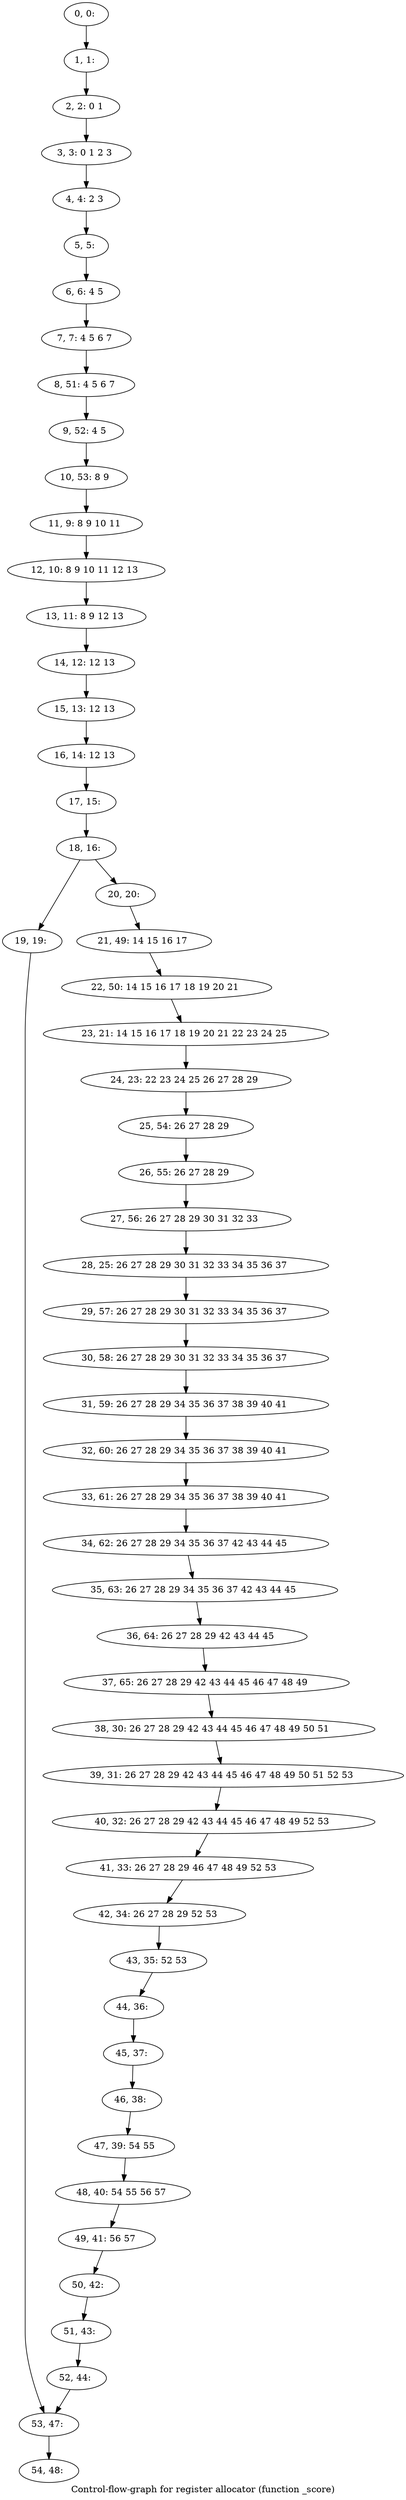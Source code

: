 digraph G {
graph [label="Control-flow-graph for register allocator (function _score)"]
0[label="0, 0: "];
1[label="1, 1: "];
2[label="2, 2: 0 1 "];
3[label="3, 3: 0 1 2 3 "];
4[label="4, 4: 2 3 "];
5[label="5, 5: "];
6[label="6, 6: 4 5 "];
7[label="7, 7: 4 5 6 7 "];
8[label="8, 51: 4 5 6 7 "];
9[label="9, 52: 4 5 "];
10[label="10, 53: 8 9 "];
11[label="11, 9: 8 9 10 11 "];
12[label="12, 10: 8 9 10 11 12 13 "];
13[label="13, 11: 8 9 12 13 "];
14[label="14, 12: 12 13 "];
15[label="15, 13: 12 13 "];
16[label="16, 14: 12 13 "];
17[label="17, 15: "];
18[label="18, 16: "];
19[label="19, 19: "];
20[label="20, 20: "];
21[label="21, 49: 14 15 16 17 "];
22[label="22, 50: 14 15 16 17 18 19 20 21 "];
23[label="23, 21: 14 15 16 17 18 19 20 21 22 23 24 25 "];
24[label="24, 23: 22 23 24 25 26 27 28 29 "];
25[label="25, 54: 26 27 28 29 "];
26[label="26, 55: 26 27 28 29 "];
27[label="27, 56: 26 27 28 29 30 31 32 33 "];
28[label="28, 25: 26 27 28 29 30 31 32 33 34 35 36 37 "];
29[label="29, 57: 26 27 28 29 30 31 32 33 34 35 36 37 "];
30[label="30, 58: 26 27 28 29 30 31 32 33 34 35 36 37 "];
31[label="31, 59: 26 27 28 29 34 35 36 37 38 39 40 41 "];
32[label="32, 60: 26 27 28 29 34 35 36 37 38 39 40 41 "];
33[label="33, 61: 26 27 28 29 34 35 36 37 38 39 40 41 "];
34[label="34, 62: 26 27 28 29 34 35 36 37 42 43 44 45 "];
35[label="35, 63: 26 27 28 29 34 35 36 37 42 43 44 45 "];
36[label="36, 64: 26 27 28 29 42 43 44 45 "];
37[label="37, 65: 26 27 28 29 42 43 44 45 46 47 48 49 "];
38[label="38, 30: 26 27 28 29 42 43 44 45 46 47 48 49 50 51 "];
39[label="39, 31: 26 27 28 29 42 43 44 45 46 47 48 49 50 51 52 53 "];
40[label="40, 32: 26 27 28 29 42 43 44 45 46 47 48 49 52 53 "];
41[label="41, 33: 26 27 28 29 46 47 48 49 52 53 "];
42[label="42, 34: 26 27 28 29 52 53 "];
43[label="43, 35: 52 53 "];
44[label="44, 36: "];
45[label="45, 37: "];
46[label="46, 38: "];
47[label="47, 39: 54 55 "];
48[label="48, 40: 54 55 56 57 "];
49[label="49, 41: 56 57 "];
50[label="50, 42: "];
51[label="51, 43: "];
52[label="52, 44: "];
53[label="53, 47: "];
54[label="54, 48: "];
0->1 ;
1->2 ;
2->3 ;
3->4 ;
4->5 ;
5->6 ;
6->7 ;
7->8 ;
8->9 ;
9->10 ;
10->11 ;
11->12 ;
12->13 ;
13->14 ;
14->15 ;
15->16 ;
16->17 ;
17->18 ;
18->19 ;
18->20 ;
19->53 ;
20->21 ;
21->22 ;
22->23 ;
23->24 ;
24->25 ;
25->26 ;
26->27 ;
27->28 ;
28->29 ;
29->30 ;
30->31 ;
31->32 ;
32->33 ;
33->34 ;
34->35 ;
35->36 ;
36->37 ;
37->38 ;
38->39 ;
39->40 ;
40->41 ;
41->42 ;
42->43 ;
43->44 ;
44->45 ;
45->46 ;
46->47 ;
47->48 ;
48->49 ;
49->50 ;
50->51 ;
51->52 ;
52->53 ;
53->54 ;
}
